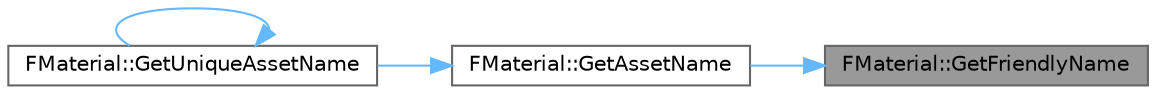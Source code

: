 digraph "FMaterial::GetFriendlyName"
{
 // INTERACTIVE_SVG=YES
 // LATEX_PDF_SIZE
  bgcolor="transparent";
  edge [fontname=Helvetica,fontsize=10,labelfontname=Helvetica,labelfontsize=10];
  node [fontname=Helvetica,fontsize=10,shape=box,height=0.2,width=0.4];
  rankdir="RL";
  Node1 [id="Node000001",label="FMaterial::GetFriendlyName",height=0.2,width=0.4,color="gray40", fillcolor="grey60", style="filled", fontcolor="black",tooltip=" "];
  Node1 -> Node2 [id="edge1_Node000001_Node000002",dir="back",color="steelblue1",style="solid",tooltip=" "];
  Node2 [id="Node000002",label="FMaterial::GetAssetName",height=0.2,width=0.4,color="grey40", fillcolor="white", style="filled",URL="$db/d78/classFMaterial.html#a61dc1752c0e3edac099c70ebabbfc4d8",tooltip="Similar to GetFriendlyName, but but avoids historical behavior of the former, returning the exact ass..."];
  Node2 -> Node3 [id="edge2_Node000002_Node000003",dir="back",color="steelblue1",style="solid",tooltip=" "];
  Node3 [id="Node000003",label="FMaterial::GetUniqueAssetName",height=0.2,width=0.4,color="grey40", fillcolor="white", style="filled",URL="$db/d78/classFMaterial.html#af2031eb17e93d25ef8679c029742af5b",tooltip="Similar to GetFriendlyName, but appends a hash of shader map ID portion of the DDC key (excluding sou..."];
  Node3 -> Node3 [id="edge3_Node000003_Node000003",dir="back",color="steelblue1",style="solid",tooltip=" "];
}
